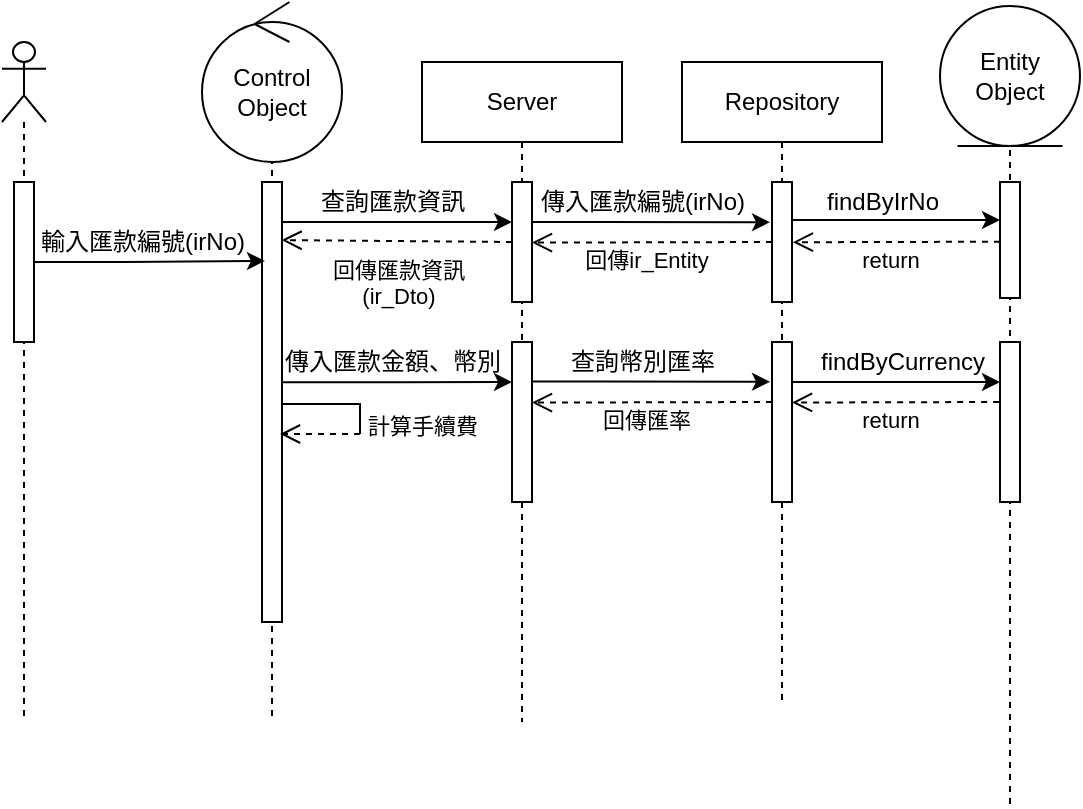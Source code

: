 <mxfile version="16.4.6" type="github">
  <diagram name="Page-1" id="e7e014a7-5840-1c2e-5031-d8a46d1fe8dd">
    <mxGraphModel dx="1769" dy="432" grid="1" gridSize="10" guides="1" tooltips="1" connect="1" arrows="1" fold="1" page="1" pageScale="1" pageWidth="1169" pageHeight="826" background="none" math="0" shadow="0">
      <root>
        <mxCell id="0" />
        <mxCell id="1" parent="0" />
        <mxCell id="pGDdRuq1gGGfobDIqZBR-42" value="" style="shape=umlLifeline;participant=umlActor;perimeter=lifelinePerimeter;whiteSpace=wrap;html=1;container=1;collapsible=0;recursiveResize=0;verticalAlign=top;spacingTop=36;outlineConnect=0;" parent="1" vertex="1">
          <mxGeometry x="-1110" y="170" width="22" height="340" as="geometry" />
        </mxCell>
        <mxCell id="pGDdRuq1gGGfobDIqZBR-43" value="" style="html=1;points=[];perimeter=orthogonalPerimeter;" parent="pGDdRuq1gGGfobDIqZBR-42" vertex="1">
          <mxGeometry x="6" y="70" width="10" height="80" as="geometry" />
        </mxCell>
        <mxCell id="kfwp7QfQCUSDTevISf6e-1" value="" style="shape=umlLifeline;participant=umlControl;perimeter=lifelinePerimeter;whiteSpace=wrap;html=1;container=1;collapsible=0;recursiveResize=0;verticalAlign=top;spacingTop=36;outlineConnect=0;" vertex="1" parent="1">
          <mxGeometry x="-1002.5" y="170" width="55" height="340" as="geometry" />
        </mxCell>
        <mxCell id="kfwp7QfQCUSDTevISf6e-2" value="Control Object" style="ellipse;shape=umlControl;whiteSpace=wrap;html=1;" vertex="1" parent="kfwp7QfQCUSDTevISf6e-1">
          <mxGeometry x="-7.5" y="-20" width="70" height="80" as="geometry" />
        </mxCell>
        <mxCell id="kfwp7QfQCUSDTevISf6e-8" value="" style="html=1;points=[];perimeter=orthogonalPerimeter;" vertex="1" parent="kfwp7QfQCUSDTevISf6e-1">
          <mxGeometry x="22.5" y="70" width="10" height="220" as="geometry" />
        </mxCell>
        <mxCell id="kfwp7QfQCUSDTevISf6e-3" value="Server" style="shape=umlLifeline;perimeter=lifelinePerimeter;whiteSpace=wrap;html=1;container=1;collapsible=0;recursiveResize=0;outlineConnect=0;" vertex="1" parent="1">
          <mxGeometry x="-900" y="180" width="100" height="330" as="geometry" />
        </mxCell>
        <mxCell id="kfwp7QfQCUSDTevISf6e-12" value="" style="html=1;points=[];perimeter=orthogonalPerimeter;" vertex="1" parent="kfwp7QfQCUSDTevISf6e-3">
          <mxGeometry x="45" y="60" width="10" height="60" as="geometry" />
        </mxCell>
        <mxCell id="kfwp7QfQCUSDTevISf6e-25" value="" style="html=1;points=[];perimeter=orthogonalPerimeter;" vertex="1" parent="kfwp7QfQCUSDTevISf6e-3">
          <mxGeometry x="45" y="140" width="10" height="80" as="geometry" />
        </mxCell>
        <mxCell id="kfwp7QfQCUSDTevISf6e-26" style="edgeStyle=orthogonalEdgeStyle;rounded=0;orthogonalLoop=1;jettySize=auto;html=1;exitX=1.053;exitY=0.455;exitDx=0;exitDy=0;exitPerimeter=0;" edge="1" parent="kfwp7QfQCUSDTevISf6e-3" source="kfwp7QfQCUSDTevISf6e-8">
          <mxGeometry relative="1" as="geometry">
            <mxPoint x="-50" y="160" as="sourcePoint" />
            <mxPoint x="45" y="160" as="targetPoint" />
            <Array as="points" />
          </mxGeometry>
        </mxCell>
        <mxCell id="kfwp7QfQCUSDTevISf6e-4" value="Repository" style="shape=umlLifeline;perimeter=lifelinePerimeter;whiteSpace=wrap;html=1;container=1;collapsible=0;recursiveResize=0;outlineConnect=0;" vertex="1" parent="1">
          <mxGeometry x="-770" y="180" width="100" height="320" as="geometry" />
        </mxCell>
        <mxCell id="kfwp7QfQCUSDTevISf6e-13" value="" style="html=1;points=[];perimeter=orthogonalPerimeter;" vertex="1" parent="kfwp7QfQCUSDTevISf6e-4">
          <mxGeometry x="45" y="60" width="10" height="60" as="geometry" />
        </mxCell>
        <mxCell id="kfwp7QfQCUSDTevISf6e-22" value="return" style="html=1;verticalAlign=bottom;endArrow=open;dashed=1;endSize=8;rounded=0;entryX=1.044;entryY=0.502;entryDx=0;entryDy=0;entryPerimeter=0;" edge="1" parent="kfwp7QfQCUSDTevISf6e-4" target="kfwp7QfQCUSDTevISf6e-13">
          <mxGeometry x="0.058" y="18" relative="1" as="geometry">
            <mxPoint x="159" y="89.86" as="sourcePoint" />
            <mxPoint x="79" y="89.86" as="targetPoint" />
            <mxPoint as="offset" />
          </mxGeometry>
        </mxCell>
        <mxCell id="kfwp7QfQCUSDTevISf6e-23" value="回傳ir_Entity" style="html=1;verticalAlign=bottom;endArrow=open;dashed=1;endSize=8;rounded=0;entryX=0.996;entryY=0.505;entryDx=0;entryDy=0;entryPerimeter=0;" edge="1" parent="kfwp7QfQCUSDTevISf6e-4" target="kfwp7QfQCUSDTevISf6e-12">
          <mxGeometry x="0.058" y="18" relative="1" as="geometry">
            <mxPoint x="45" y="90" as="sourcePoint" />
            <mxPoint x="-59.03" y="90.14" as="targetPoint" />
            <mxPoint as="offset" />
          </mxGeometry>
        </mxCell>
        <mxCell id="kfwp7QfQCUSDTevISf6e-28" value="" style="html=1;points=[];perimeter=orthogonalPerimeter;" vertex="1" parent="kfwp7QfQCUSDTevISf6e-4">
          <mxGeometry x="45" y="140" width="10" height="80" as="geometry" />
        </mxCell>
        <mxCell id="kfwp7QfQCUSDTevISf6e-38" value="回傳匯率" style="html=1;verticalAlign=bottom;endArrow=open;dashed=1;endSize=8;rounded=0;entryX=0.996;entryY=0.505;entryDx=0;entryDy=0;entryPerimeter=0;" edge="1" parent="kfwp7QfQCUSDTevISf6e-4">
          <mxGeometry x="0.058" y="18" relative="1" as="geometry">
            <mxPoint x="45" y="170" as="sourcePoint" />
            <mxPoint x="-75.04" y="170.3" as="targetPoint" />
            <mxPoint as="offset" />
          </mxGeometry>
        </mxCell>
        <mxCell id="kfwp7QfQCUSDTevISf6e-7" value="" style="group" vertex="1" connectable="0" parent="1">
          <mxGeometry x="-641" y="152" width="70" height="400" as="geometry" />
        </mxCell>
        <mxCell id="kfwp7QfQCUSDTevISf6e-5" value="" style="shape=umlLifeline;participant=umlEntity;perimeter=lifelinePerimeter;whiteSpace=wrap;html=1;container=1;collapsible=0;recursiveResize=0;verticalAlign=top;spacingTop=36;outlineConnect=0;" vertex="1" parent="kfwp7QfQCUSDTevISf6e-7">
          <mxGeometry x="5" y="20" width="60" height="380" as="geometry" />
        </mxCell>
        <mxCell id="kfwp7QfQCUSDTevISf6e-14" value="" style="html=1;points=[];perimeter=orthogonalPerimeter;" vertex="1" parent="kfwp7QfQCUSDTevISf6e-5">
          <mxGeometry x="25" y="68" width="10" height="58" as="geometry" />
        </mxCell>
        <mxCell id="kfwp7QfQCUSDTevISf6e-6" value="Entity Object" style="ellipse;shape=umlEntity;whiteSpace=wrap;html=1;" vertex="1" parent="kfwp7QfQCUSDTevISf6e-7">
          <mxGeometry width="70" height="70" as="geometry" />
        </mxCell>
        <mxCell id="kfwp7QfQCUSDTevISf6e-31" value="" style="html=1;points=[];perimeter=orthogonalPerimeter;" vertex="1" parent="kfwp7QfQCUSDTevISf6e-7">
          <mxGeometry x="30" y="168" width="10" height="80" as="geometry" />
        </mxCell>
        <mxCell id="kfwp7QfQCUSDTevISf6e-9" style="edgeStyle=orthogonalEdgeStyle;rounded=0;orthogonalLoop=1;jettySize=auto;html=1;entryX=0.436;entryY=0.322;entryDx=0;entryDy=0;entryPerimeter=0;" edge="1" parent="1" source="pGDdRuq1gGGfobDIqZBR-43" target="kfwp7QfQCUSDTevISf6e-1">
          <mxGeometry relative="1" as="geometry" />
        </mxCell>
        <mxCell id="kfwp7QfQCUSDTevISf6e-10" value="輸入匯款編號(irNo)" style="text;html=1;align=center;verticalAlign=middle;resizable=0;points=[];autosize=1;strokeColor=none;fillColor=none;" vertex="1" parent="1">
          <mxGeometry x="-1100" y="260" width="120" height="20" as="geometry" />
        </mxCell>
        <mxCell id="kfwp7QfQCUSDTevISf6e-16" style="edgeStyle=orthogonalEdgeStyle;rounded=0;orthogonalLoop=1;jettySize=auto;html=1;" edge="1" parent="1" source="kfwp7QfQCUSDTevISf6e-8">
          <mxGeometry relative="1" as="geometry">
            <mxPoint x="-855" y="260" as="targetPoint" />
            <Array as="points">
              <mxPoint x="-855" y="260" />
            </Array>
          </mxGeometry>
        </mxCell>
        <mxCell id="kfwp7QfQCUSDTevISf6e-17" value="查詢匯款資訊" style="text;html=1;align=center;verticalAlign=middle;resizable=0;points=[];autosize=1;strokeColor=none;fillColor=none;" vertex="1" parent="1">
          <mxGeometry x="-960" y="240" width="90" height="20" as="geometry" />
        </mxCell>
        <mxCell id="kfwp7QfQCUSDTevISf6e-18" style="edgeStyle=orthogonalEdgeStyle;rounded=0;orthogonalLoop=1;jettySize=auto;html=1;entryX=-0.1;entryY=0.214;entryDx=0;entryDy=0;entryPerimeter=0;" edge="1" parent="1">
          <mxGeometry relative="1" as="geometry">
            <mxPoint x="-845" y="259.999" as="sourcePoint" />
            <mxPoint x="-726" y="260.09" as="targetPoint" />
            <Array as="points">
              <mxPoint x="-810" y="259.97" />
              <mxPoint x="-810" y="259.97" />
            </Array>
          </mxGeometry>
        </mxCell>
        <mxCell id="kfwp7QfQCUSDTevISf6e-19" value="傳入匯款編號(irNo)" style="text;html=1;align=center;verticalAlign=middle;resizable=0;points=[];autosize=1;strokeColor=none;fillColor=none;" vertex="1" parent="1">
          <mxGeometry x="-850" y="240" width="120" height="20" as="geometry" />
        </mxCell>
        <mxCell id="kfwp7QfQCUSDTevISf6e-20" style="edgeStyle=orthogonalEdgeStyle;rounded=0;orthogonalLoop=1;jettySize=auto;html=1;" edge="1" parent="1" source="kfwp7QfQCUSDTevISf6e-13">
          <mxGeometry relative="1" as="geometry">
            <mxPoint x="-611" y="259" as="targetPoint" />
            <Array as="points">
              <mxPoint x="-690" y="259" />
              <mxPoint x="-690" y="259" />
            </Array>
          </mxGeometry>
        </mxCell>
        <mxCell id="kfwp7QfQCUSDTevISf6e-21" value="findByIrNo" style="text;html=1;align=center;verticalAlign=middle;resizable=0;points=[];autosize=1;strokeColor=none;fillColor=none;" vertex="1" parent="1">
          <mxGeometry x="-705" y="240" width="70" height="20" as="geometry" />
        </mxCell>
        <mxCell id="kfwp7QfQCUSDTevISf6e-24" value="回傳匯款資訊&lt;br&gt;(ir_Dto)" style="html=1;verticalAlign=bottom;endArrow=open;dashed=1;endSize=8;rounded=0;entryX=0.98;entryY=0.132;entryDx=0;entryDy=0;entryPerimeter=0;" edge="1" parent="1" target="kfwp7QfQCUSDTevISf6e-8">
          <mxGeometry x="-0.011" y="36" relative="1" as="geometry">
            <mxPoint x="-855" y="270" as="sourcePoint" />
            <mxPoint x="-935" y="270" as="targetPoint" />
            <mxPoint as="offset" />
          </mxGeometry>
        </mxCell>
        <mxCell id="kfwp7QfQCUSDTevISf6e-27" value="傳入匯款金額、幣別" style="text;html=1;align=center;verticalAlign=middle;resizable=0;points=[];autosize=1;strokeColor=none;fillColor=none;" vertex="1" parent="1">
          <mxGeometry x="-975" y="320" width="120" height="20" as="geometry" />
        </mxCell>
        <mxCell id="kfwp7QfQCUSDTevISf6e-33" style="edgeStyle=orthogonalEdgeStyle;rounded=0;orthogonalLoop=1;jettySize=auto;html=1;entryX=-0.1;entryY=0.214;entryDx=0;entryDy=0;entryPerimeter=0;" edge="1" parent="1">
          <mxGeometry relative="1" as="geometry">
            <mxPoint x="-845" y="339.809" as="sourcePoint" />
            <mxPoint x="-726" y="339.9" as="targetPoint" />
            <Array as="points">
              <mxPoint x="-810" y="339.78" />
              <mxPoint x="-810" y="339.78" />
            </Array>
          </mxGeometry>
        </mxCell>
        <mxCell id="kfwp7QfQCUSDTevISf6e-34" value="查詢幣別匯率" style="text;html=1;align=center;verticalAlign=middle;resizable=0;points=[];autosize=1;strokeColor=none;fillColor=none;" vertex="1" parent="1">
          <mxGeometry x="-835" y="319.81" width="90" height="20" as="geometry" />
        </mxCell>
        <mxCell id="kfwp7QfQCUSDTevISf6e-35" style="edgeStyle=orthogonalEdgeStyle;rounded=0;orthogonalLoop=1;jettySize=auto;html=1;" edge="1" parent="1">
          <mxGeometry relative="1" as="geometry">
            <mxPoint x="-715" y="340" as="sourcePoint" />
            <mxPoint x="-611" y="340" as="targetPoint" />
            <Array as="points">
              <mxPoint x="-690" y="340" />
              <mxPoint x="-690" y="340" />
            </Array>
          </mxGeometry>
        </mxCell>
        <mxCell id="kfwp7QfQCUSDTevISf6e-36" value="findByCurrency" style="text;html=1;align=center;verticalAlign=middle;resizable=0;points=[];autosize=1;strokeColor=none;fillColor=none;" vertex="1" parent="1">
          <mxGeometry x="-710" y="319.81" width="100" height="20" as="geometry" />
        </mxCell>
        <mxCell id="kfwp7QfQCUSDTevISf6e-37" value="return" style="html=1;verticalAlign=bottom;endArrow=open;dashed=1;endSize=8;rounded=0;entryX=1.044;entryY=0.502;entryDx=0;entryDy=0;entryPerimeter=0;" edge="1" parent="1">
          <mxGeometry x="0.058" y="18" relative="1" as="geometry">
            <mxPoint x="-611.44" y="350.0" as="sourcePoint" />
            <mxPoint x="-715" y="350.26" as="targetPoint" />
            <mxPoint as="offset" />
          </mxGeometry>
        </mxCell>
        <mxCell id="kfwp7QfQCUSDTevISf6e-53" value="" style="group" vertex="1" connectable="0" parent="1">
          <mxGeometry x="-971" y="336" width="40" height="30" as="geometry" />
        </mxCell>
        <mxCell id="kfwp7QfQCUSDTevISf6e-51" style="edgeStyle=elbowEdgeStyle;rounded=0;orthogonalLoop=1;jettySize=auto;html=1;elbow=vertical;endArrow=none;endFill=0;" edge="1" parent="kfwp7QfQCUSDTevISf6e-53" source="kfwp7QfQCUSDTevISf6e-8">
          <mxGeometry relative="1" as="geometry">
            <mxPoint x="40" y="30" as="targetPoint" />
            <Array as="points">
              <mxPoint x="33.333" y="15" />
              <mxPoint x="26.667" y="22.5" />
              <mxPoint x="26.667" y="15" />
              <mxPoint x="26.667" y="10" />
              <mxPoint x="33.333" />
              <mxPoint x="40" y="5" />
            </Array>
          </mxGeometry>
        </mxCell>
        <mxCell id="kfwp7QfQCUSDTevISf6e-52" value="計算手續費" style="html=1;verticalAlign=bottom;endArrow=open;dashed=1;endSize=8;rounded=0;strokeColor=default;elbow=vertical;" edge="1" parent="kfwp7QfQCUSDTevISf6e-53">
          <mxGeometry x="-1" y="31" relative="1" as="geometry">
            <mxPoint x="40" y="30" as="sourcePoint" />
            <mxPoint y="30" as="targetPoint" />
            <mxPoint x="31" y="-26" as="offset" />
          </mxGeometry>
        </mxCell>
      </root>
    </mxGraphModel>
  </diagram>
</mxfile>
